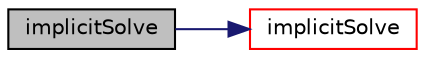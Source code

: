 digraph "implicitSolve"
{
  bgcolor="transparent";
  edge [fontname="Helvetica",fontsize="10",labelfontname="Helvetica",labelfontsize="10"];
  node [fontname="Helvetica",fontsize="10",shape=record];
  rankdir="LR";
  Node1585 [label="implicitSolve",height=0.2,width=0.4,color="black", fillcolor="grey75", style="filled", fontcolor="black"];
  Node1585 -> Node1586 [color="midnightblue",fontsize="10",style="solid",fontname="Helvetica"];
  Node1586 [label="implicitSolve",height=0.2,width=0.4,color="red",URL="$a21864.html#af3ebc5af31512182ee43a56e994f4aaf"];
}
